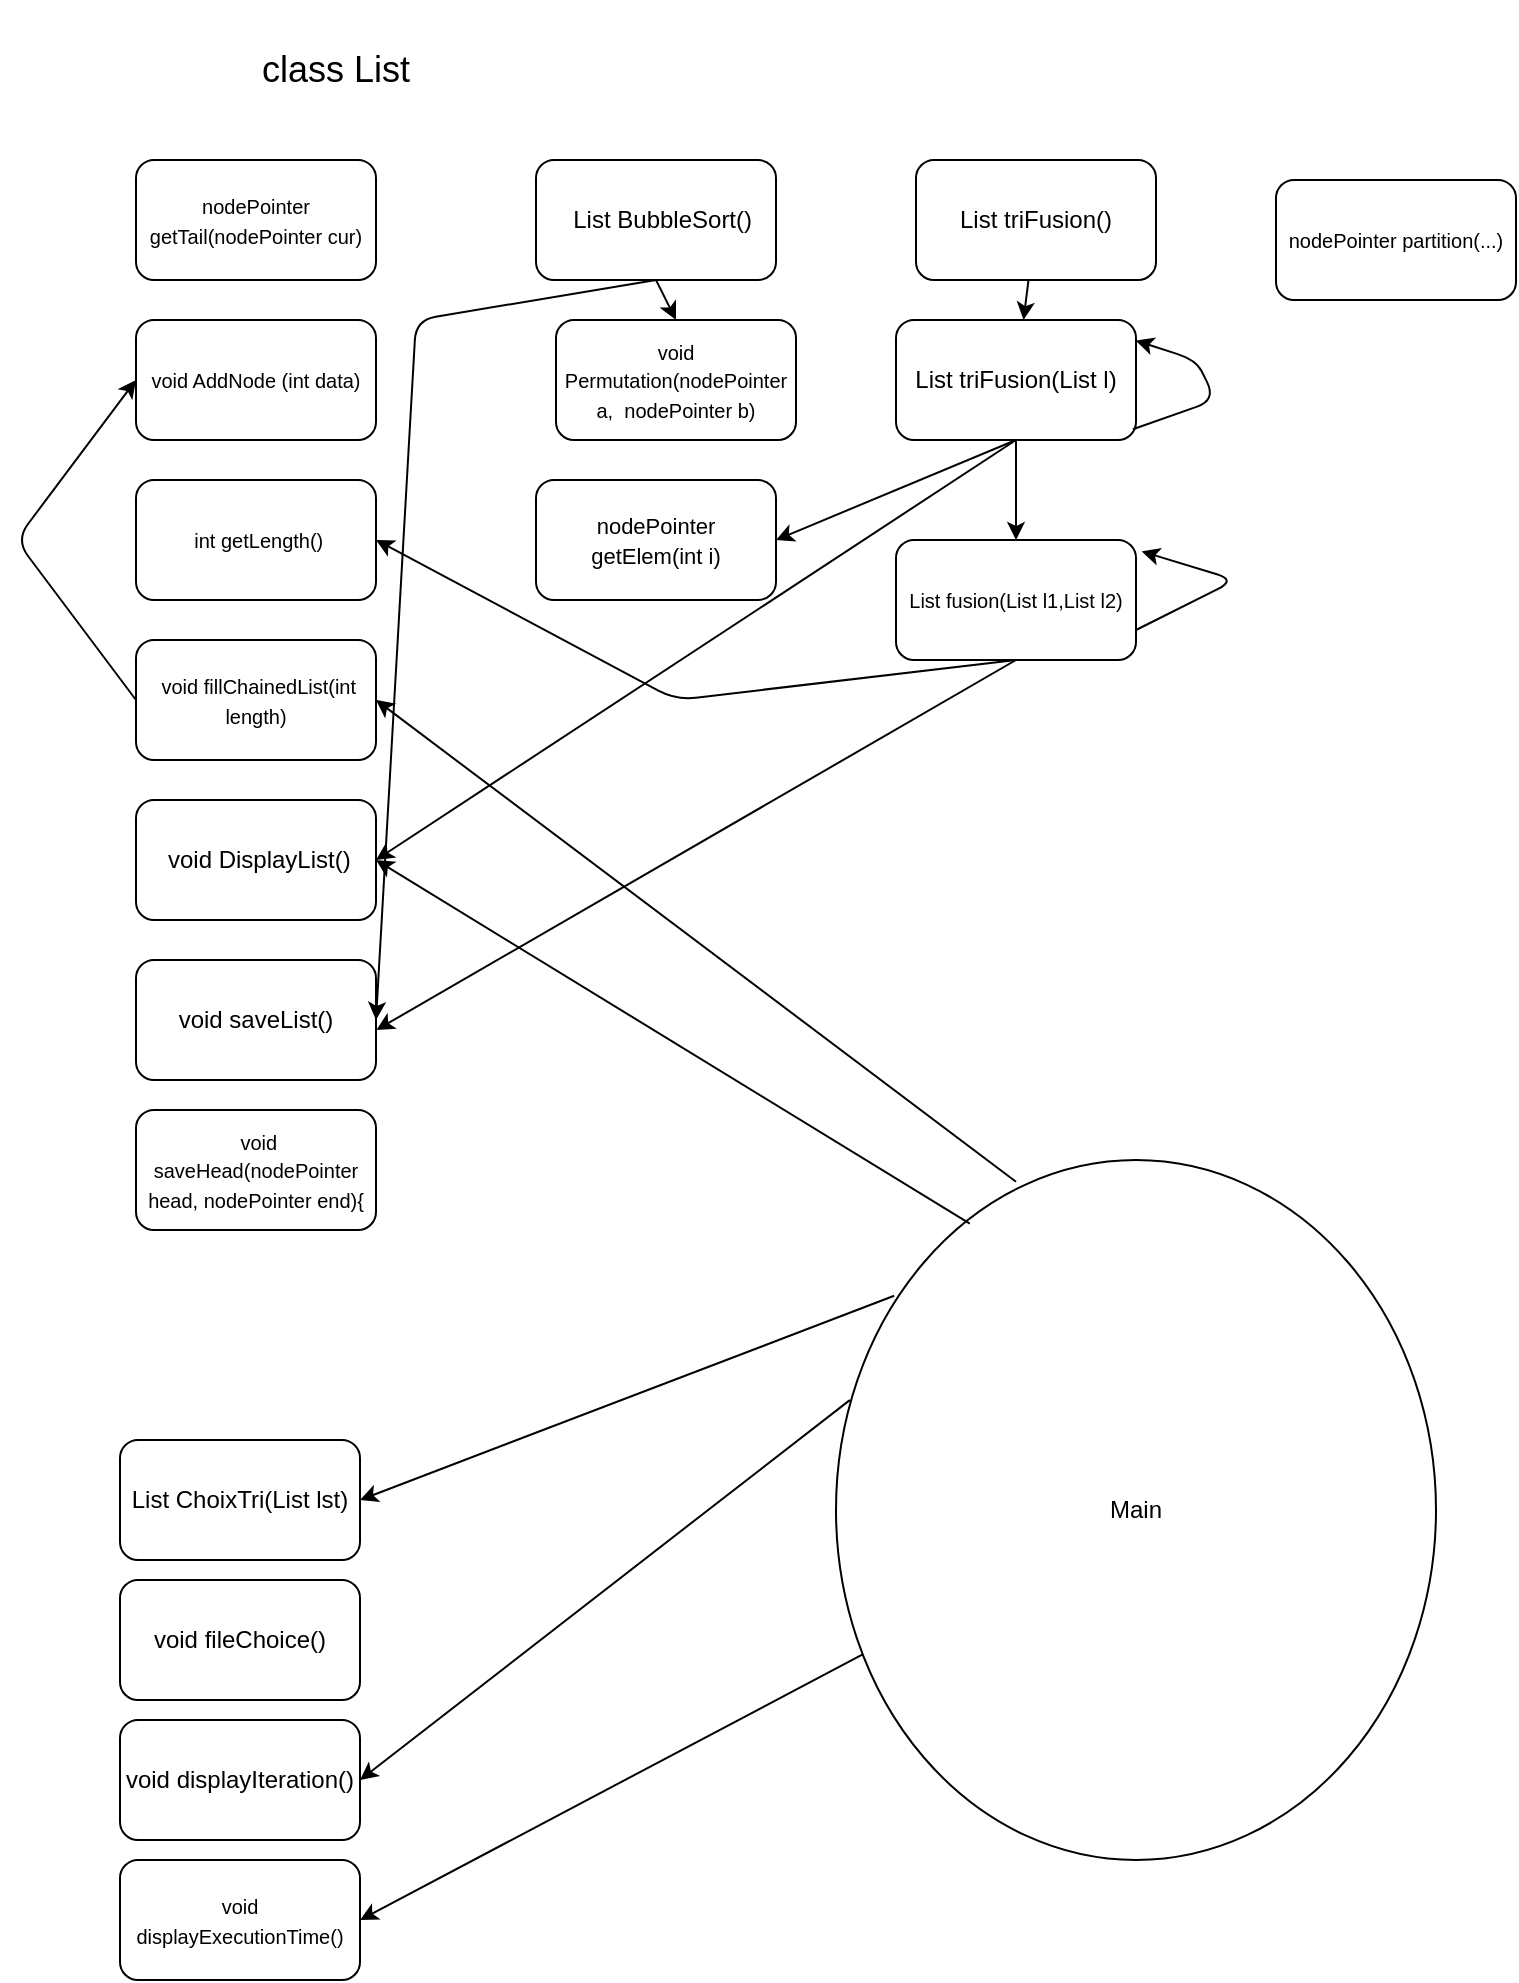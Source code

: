 <mxfile version="14.2.4" type="github">
  <diagram id="WGTByn8g-caNwa3Q3uee" name="Page-1">
    <mxGraphModel dx="1718" dy="950" grid="1" gridSize="10" guides="1" tooltips="1" connect="1" arrows="1" fold="1" page="1" pageScale="1" pageWidth="827" pageHeight="1169" math="0" shadow="0">
      <root>
        <mxCell id="0" />
        <mxCell id="1" parent="0" />
        <mxCell id="uhRDQUrldvy3bXGjLCmJ-1" value="&lt;font style=&quot;font-size: 10px&quot;&gt;nodePointer getTail(nodePointer cur)&lt;/font&gt;" style="rounded=1;whiteSpace=wrap;html=1;" vertex="1" parent="1">
          <mxGeometry x="80" y="110" width="120" height="60" as="geometry" />
        </mxCell>
        <mxCell id="uhRDQUrldvy3bXGjLCmJ-2" value="&lt;font style=&quot;font-size: 10px&quot;&gt;void AddNode (int data)&lt;br&gt;&lt;/font&gt;" style="rounded=1;whiteSpace=wrap;html=1;" vertex="1" parent="1">
          <mxGeometry x="80" y="190" width="120" height="60" as="geometry" />
        </mxCell>
        <mxCell id="uhRDQUrldvy3bXGjLCmJ-3" value="&lt;font style=&quot;font-size: 10px&quot;&gt;&amp;nbsp;int getLength() &lt;br&gt;&lt;/font&gt;" style="rounded=1;whiteSpace=wrap;html=1;" vertex="1" parent="1">
          <mxGeometry x="80" y="270" width="120" height="60" as="geometry" />
        </mxCell>
        <mxCell id="uhRDQUrldvy3bXGjLCmJ-4" value="&lt;font style=&quot;font-size: 10px&quot;&gt;&amp;nbsp;void fillChainedList(int length)&lt;br&gt;&lt;/font&gt;" style="rounded=1;whiteSpace=wrap;html=1;" vertex="1" parent="1">
          <mxGeometry x="80" y="350" width="120" height="60" as="geometry" />
        </mxCell>
        <mxCell id="uhRDQUrldvy3bXGjLCmJ-5" value="&amp;nbsp;void DisplayList()" style="rounded=1;whiteSpace=wrap;html=1;" vertex="1" parent="1">
          <mxGeometry x="80" y="430" width="120" height="60" as="geometry" />
        </mxCell>
        <mxCell id="uhRDQUrldvy3bXGjLCmJ-6" value="void saveList()" style="rounded=1;whiteSpace=wrap;html=1;" vertex="1" parent="1">
          <mxGeometry x="80" y="510" width="120" height="60" as="geometry" />
        </mxCell>
        <mxCell id="uhRDQUrldvy3bXGjLCmJ-7" value="&lt;font style=&quot;font-size: 10px&quot;&gt;&amp;nbsp;void saveHead(nodePointer head, nodePointer end){&lt;br&gt;&lt;/font&gt;" style="rounded=1;whiteSpace=wrap;html=1;" vertex="1" parent="1">
          <mxGeometry x="80" y="585" width="120" height="60" as="geometry" />
        </mxCell>
        <mxCell id="uhRDQUrldvy3bXGjLCmJ-8" value="&amp;nbsp; List BubbleSort()" style="rounded=1;whiteSpace=wrap;html=1;" vertex="1" parent="1">
          <mxGeometry x="280" y="110" width="120" height="60" as="geometry" />
        </mxCell>
        <mxCell id="uhRDQUrldvy3bXGjLCmJ-10" value="&lt;font style=&quot;font-size: 10px&quot;&gt;void Permutation(nodePointer a,&amp;nbsp; nodePointer b)&lt;br&gt;&lt;/font&gt;" style="rounded=1;whiteSpace=wrap;html=1;" vertex="1" parent="1">
          <mxGeometry x="290" y="190" width="120" height="60" as="geometry" />
        </mxCell>
        <mxCell id="uhRDQUrldvy3bXGjLCmJ-11" value="&lt;div&gt;&lt;font style=&quot;font-size: 11px&quot;&gt;nodePointer &lt;br&gt;&lt;/font&gt;&lt;/div&gt;&lt;div&gt;&lt;font style=&quot;font-size: 11px&quot;&gt;getElem(int i)&lt;/font&gt;&lt;/div&gt;" style="rounded=1;whiteSpace=wrap;html=1;" vertex="1" parent="1">
          <mxGeometry x="280" y="270" width="120" height="60" as="geometry" />
        </mxCell>
        <mxCell id="uhRDQUrldvy3bXGjLCmJ-12" value="List ChoixTri(List lst)" style="rounded=1;whiteSpace=wrap;html=1;" vertex="1" parent="1">
          <mxGeometry x="72" y="750" width="120" height="60" as="geometry" />
        </mxCell>
        <mxCell id="uhRDQUrldvy3bXGjLCmJ-13" value="void fileChoice()" style="rounded=1;whiteSpace=wrap;html=1;" vertex="1" parent="1">
          <mxGeometry x="72" y="820" width="120" height="60" as="geometry" />
        </mxCell>
        <mxCell id="uhRDQUrldvy3bXGjLCmJ-14" value="void displayIteration()" style="rounded=1;whiteSpace=wrap;html=1;" vertex="1" parent="1">
          <mxGeometry x="72" y="890" width="120" height="60" as="geometry" />
        </mxCell>
        <mxCell id="uhRDQUrldvy3bXGjLCmJ-16" value="&lt;font style=&quot;font-size: 10px&quot;&gt;void displayExecutionTime()&lt;br&gt;&lt;/font&gt;" style="rounded=1;whiteSpace=wrap;html=1;" vertex="1" parent="1">
          <mxGeometry x="72" y="960" width="120" height="60" as="geometry" />
        </mxCell>
        <mxCell id="uhRDQUrldvy3bXGjLCmJ-17" value="Main" style="ellipse;whiteSpace=wrap;html=1;" vertex="1" parent="1">
          <mxGeometry x="430" y="610" width="300" height="350" as="geometry" />
        </mxCell>
        <mxCell id="uhRDQUrldvy3bXGjLCmJ-19" value="&lt;font style=&quot;font-size: 18px&quot;&gt;class List&lt;/font&gt;" style="text;html=1;strokeColor=none;fillColor=none;align=center;verticalAlign=middle;whiteSpace=wrap;rounded=0;" vertex="1" parent="1">
          <mxGeometry x="90" y="30" width="180" height="70" as="geometry" />
        </mxCell>
        <mxCell id="uhRDQUrldvy3bXGjLCmJ-20" value="" style="endArrow=classic;html=1;entryX=1;entryY=0.5;entryDx=0;entryDy=0;exitX=0.3;exitY=0.031;exitDx=0;exitDy=0;exitPerimeter=0;" edge="1" parent="1" source="uhRDQUrldvy3bXGjLCmJ-17" target="uhRDQUrldvy3bXGjLCmJ-4">
          <mxGeometry width="50" height="50" relative="1" as="geometry">
            <mxPoint x="523" y="757" as="sourcePoint" />
            <mxPoint x="474.95" y="584.719" as="targetPoint" />
          </mxGeometry>
        </mxCell>
        <mxCell id="uhRDQUrldvy3bXGjLCmJ-22" value="" style="endArrow=classic;html=1;entryX=1;entryY=0.5;entryDx=0;entryDy=0;exitX=0.223;exitY=0.091;exitDx=0;exitDy=0;exitPerimeter=0;" edge="1" parent="1" source="uhRDQUrldvy3bXGjLCmJ-17" target="uhRDQUrldvy3bXGjLCmJ-5">
          <mxGeometry width="50" height="50" relative="1" as="geometry">
            <mxPoint x="390" y="700" as="sourcePoint" />
            <mxPoint x="440" y="650" as="targetPoint" />
          </mxGeometry>
        </mxCell>
        <mxCell id="uhRDQUrldvy3bXGjLCmJ-23" value="" style="endArrow=classic;html=1;exitX=0.097;exitY=0.194;exitDx=0;exitDy=0;exitPerimeter=0;entryX=1;entryY=0.5;entryDx=0;entryDy=0;" edge="1" parent="1" source="uhRDQUrldvy3bXGjLCmJ-17" target="uhRDQUrldvy3bXGjLCmJ-12">
          <mxGeometry width="50" height="50" relative="1" as="geometry">
            <mxPoint x="390" y="700" as="sourcePoint" />
            <mxPoint x="440" y="650" as="targetPoint" />
          </mxGeometry>
        </mxCell>
        <mxCell id="uhRDQUrldvy3bXGjLCmJ-25" value="" style="endArrow=classic;html=1;exitX=0.023;exitY=0.343;exitDx=0;exitDy=0;exitPerimeter=0;entryX=1;entryY=0.5;entryDx=0;entryDy=0;" edge="1" parent="1" source="uhRDQUrldvy3bXGjLCmJ-17" target="uhRDQUrldvy3bXGjLCmJ-14">
          <mxGeometry width="50" height="50" relative="1" as="geometry">
            <mxPoint x="390" y="700" as="sourcePoint" />
            <mxPoint x="440" y="650" as="targetPoint" />
          </mxGeometry>
        </mxCell>
        <mxCell id="uhRDQUrldvy3bXGjLCmJ-26" value="" style="endArrow=classic;html=1;entryX=1;entryY=0.5;entryDx=0;entryDy=0;" edge="1" parent="1" source="uhRDQUrldvy3bXGjLCmJ-17" target="uhRDQUrldvy3bXGjLCmJ-16">
          <mxGeometry width="50" height="50" relative="1" as="geometry">
            <mxPoint x="390" y="700" as="sourcePoint" />
            <mxPoint x="440" y="650" as="targetPoint" />
          </mxGeometry>
        </mxCell>
        <mxCell id="uhRDQUrldvy3bXGjLCmJ-27" value="List triFusion()" style="rounded=1;whiteSpace=wrap;html=1;fillColor=none;" vertex="1" parent="1">
          <mxGeometry x="470" y="110" width="120" height="60" as="geometry" />
        </mxCell>
        <mxCell id="uhRDQUrldvy3bXGjLCmJ-28" value="List triFusion(List l)" style="rounded=1;whiteSpace=wrap;html=1;fillColor=none;" vertex="1" parent="1">
          <mxGeometry x="460" y="190" width="120" height="60" as="geometry" />
        </mxCell>
        <mxCell id="uhRDQUrldvy3bXGjLCmJ-29" value="&lt;font style=&quot;font-size: 10px&quot;&gt;List fusion(List l1,List l2)&lt;br&gt;&lt;/font&gt;" style="rounded=1;whiteSpace=wrap;html=1;fillColor=none;" vertex="1" parent="1">
          <mxGeometry x="460" y="300" width="120" height="60" as="geometry" />
        </mxCell>
        <mxCell id="uhRDQUrldvy3bXGjLCmJ-31" value="" style="endArrow=classic;html=1;exitX=0;exitY=0.5;exitDx=0;exitDy=0;entryX=0;entryY=0.5;entryDx=0;entryDy=0;" edge="1" parent="1" source="uhRDQUrldvy3bXGjLCmJ-4" target="uhRDQUrldvy3bXGjLCmJ-2">
          <mxGeometry width="50" height="50" relative="1" as="geometry">
            <mxPoint x="390" y="700" as="sourcePoint" />
            <mxPoint x="440" y="650" as="targetPoint" />
            <Array as="points">
              <mxPoint x="20" y="300" />
            </Array>
          </mxGeometry>
        </mxCell>
        <mxCell id="uhRDQUrldvy3bXGjLCmJ-32" value="" style="endArrow=classic;html=1;exitX=0.5;exitY=1;exitDx=0;exitDy=0;entryX=0.5;entryY=0;entryDx=0;entryDy=0;" edge="1" parent="1" source="uhRDQUrldvy3bXGjLCmJ-8" target="uhRDQUrldvy3bXGjLCmJ-10">
          <mxGeometry width="50" height="50" relative="1" as="geometry">
            <mxPoint x="390" y="700" as="sourcePoint" />
            <mxPoint x="440" y="650" as="targetPoint" />
          </mxGeometry>
        </mxCell>
        <mxCell id="uhRDQUrldvy3bXGjLCmJ-34" value="" style="endArrow=classic;html=1;exitX=0.5;exitY=1;exitDx=0;exitDy=0;entryX=1;entryY=0.5;entryDx=0;entryDy=0;" edge="1" parent="1" source="uhRDQUrldvy3bXGjLCmJ-8" target="uhRDQUrldvy3bXGjLCmJ-6">
          <mxGeometry width="50" height="50" relative="1" as="geometry">
            <mxPoint x="390" y="700" as="sourcePoint" />
            <mxPoint x="440" y="650" as="targetPoint" />
            <Array as="points">
              <mxPoint x="220" y="190" />
            </Array>
          </mxGeometry>
        </mxCell>
        <mxCell id="uhRDQUrldvy3bXGjLCmJ-35" value="" style="endArrow=classic;html=1;" edge="1" parent="1" source="uhRDQUrldvy3bXGjLCmJ-27" target="uhRDQUrldvy3bXGjLCmJ-28">
          <mxGeometry width="50" height="50" relative="1" as="geometry">
            <mxPoint x="610" y="250" as="sourcePoint" />
            <mxPoint x="440" y="650" as="targetPoint" />
          </mxGeometry>
        </mxCell>
        <mxCell id="uhRDQUrldvy3bXGjLCmJ-37" value="" style="endArrow=classic;html=1;exitX=0.5;exitY=1;exitDx=0;exitDy=0;entryX=1;entryY=0.5;entryDx=0;entryDy=0;" edge="1" parent="1" source="uhRDQUrldvy3bXGjLCmJ-28" target="uhRDQUrldvy3bXGjLCmJ-5">
          <mxGeometry width="50" height="50" relative="1" as="geometry">
            <mxPoint x="390" y="700" as="sourcePoint" />
            <mxPoint x="440" y="650" as="targetPoint" />
          </mxGeometry>
        </mxCell>
        <mxCell id="uhRDQUrldvy3bXGjLCmJ-38" value="" style="endArrow=classic;html=1;exitX=0.5;exitY=1;exitDx=0;exitDy=0;entryX=1;entryY=0.5;entryDx=0;entryDy=0;" edge="1" parent="1" source="uhRDQUrldvy3bXGjLCmJ-28" target="uhRDQUrldvy3bXGjLCmJ-11">
          <mxGeometry width="50" height="50" relative="1" as="geometry">
            <mxPoint x="390" y="700" as="sourcePoint" />
            <mxPoint x="440" y="650" as="targetPoint" />
          </mxGeometry>
        </mxCell>
        <mxCell id="uhRDQUrldvy3bXGjLCmJ-39" value="" style="endArrow=classic;html=1;entryX=0.5;entryY=0;entryDx=0;entryDy=0;" edge="1" parent="1" target="uhRDQUrldvy3bXGjLCmJ-29">
          <mxGeometry width="50" height="50" relative="1" as="geometry">
            <mxPoint x="520" y="250" as="sourcePoint" />
            <mxPoint x="440" y="650" as="targetPoint" />
          </mxGeometry>
        </mxCell>
        <mxCell id="uhRDQUrldvy3bXGjLCmJ-43" value="" style="endArrow=classic;html=1;exitX=0.987;exitY=0.91;exitDx=0;exitDy=0;entryX=0.999;entryY=0.172;entryDx=0;entryDy=0;entryPerimeter=0;exitPerimeter=0;" edge="1" parent="1" source="uhRDQUrldvy3bXGjLCmJ-28" target="uhRDQUrldvy3bXGjLCmJ-28">
          <mxGeometry width="50" height="50" relative="1" as="geometry">
            <mxPoint x="390" y="700" as="sourcePoint" />
            <mxPoint x="440" y="650" as="targetPoint" />
            <Array as="points">
              <mxPoint x="620" y="230" />
              <mxPoint x="610" y="210" />
            </Array>
          </mxGeometry>
        </mxCell>
        <mxCell id="uhRDQUrldvy3bXGjLCmJ-45" value="" style="endArrow=classic;html=1;exitX=0.5;exitY=1;exitDx=0;exitDy=0;entryX=1;entryY=0.5;entryDx=0;entryDy=0;" edge="1" parent="1" source="uhRDQUrldvy3bXGjLCmJ-29" target="uhRDQUrldvy3bXGjLCmJ-3">
          <mxGeometry width="50" height="50" relative="1" as="geometry">
            <mxPoint x="410" y="440" as="sourcePoint" />
            <mxPoint x="460" y="390" as="targetPoint" />
            <Array as="points">
              <mxPoint x="350" y="380" />
            </Array>
          </mxGeometry>
        </mxCell>
        <mxCell id="uhRDQUrldvy3bXGjLCmJ-46" value="" style="endArrow=classic;html=1;exitX=1;exitY=0.75;exitDx=0;exitDy=0;entryX=1.024;entryY=0.095;entryDx=0;entryDy=0;entryPerimeter=0;" edge="1" parent="1" source="uhRDQUrldvy3bXGjLCmJ-29" target="uhRDQUrldvy3bXGjLCmJ-29">
          <mxGeometry width="50" height="50" relative="1" as="geometry">
            <mxPoint x="410" y="490" as="sourcePoint" />
            <mxPoint x="460" y="440" as="targetPoint" />
            <Array as="points">
              <mxPoint x="630" y="320" />
            </Array>
          </mxGeometry>
        </mxCell>
        <mxCell id="uhRDQUrldvy3bXGjLCmJ-47" value="" style="endArrow=classic;html=1;exitX=0.5;exitY=1;exitDx=0;exitDy=0;entryX=1.001;entryY=0.584;entryDx=0;entryDy=0;entryPerimeter=0;" edge="1" parent="1" source="uhRDQUrldvy3bXGjLCmJ-29" target="uhRDQUrldvy3bXGjLCmJ-6">
          <mxGeometry width="50" height="50" relative="1" as="geometry">
            <mxPoint x="410" y="530" as="sourcePoint" />
            <mxPoint x="460" y="480" as="targetPoint" />
          </mxGeometry>
        </mxCell>
        <mxCell id="uhRDQUrldvy3bXGjLCmJ-48" value="&lt;font style=&quot;font-size: 10px&quot;&gt;nodePointer partition(...)&lt;br&gt;&lt;/font&gt;" style="rounded=1;whiteSpace=wrap;html=1;fillColor=none;" vertex="1" parent="1">
          <mxGeometry x="650" y="120" width="120" height="60" as="geometry" />
        </mxCell>
      </root>
    </mxGraphModel>
  </diagram>
</mxfile>
